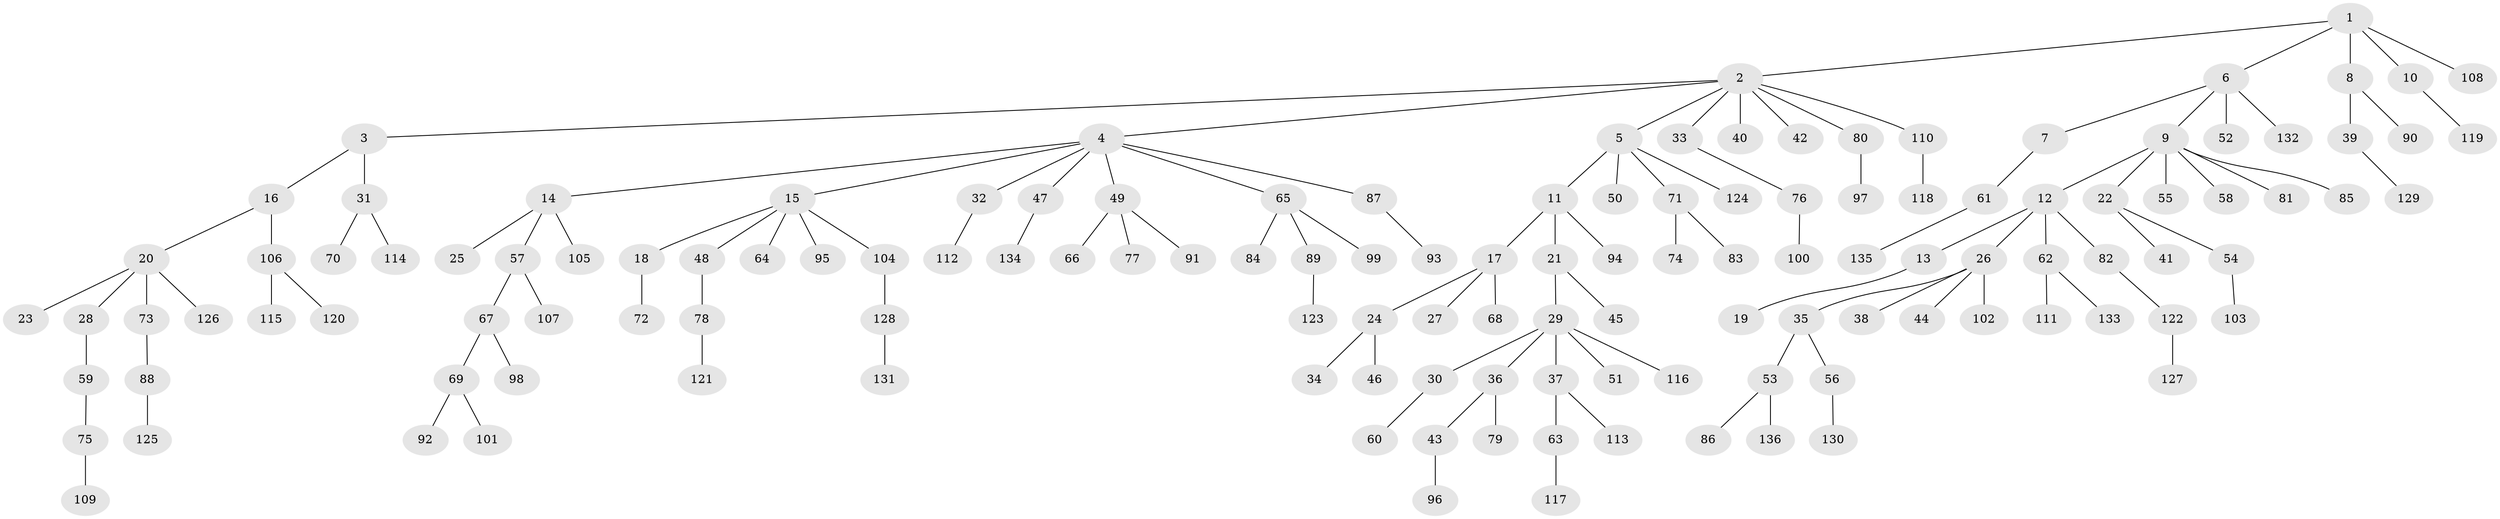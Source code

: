 // Generated by graph-tools (version 1.1) at 2025/02/03/09/25 03:02:24]
// undirected, 136 vertices, 135 edges
graph export_dot {
graph [start="1"]
  node [color=gray90,style=filled];
  1;
  2;
  3;
  4;
  5;
  6;
  7;
  8;
  9;
  10;
  11;
  12;
  13;
  14;
  15;
  16;
  17;
  18;
  19;
  20;
  21;
  22;
  23;
  24;
  25;
  26;
  27;
  28;
  29;
  30;
  31;
  32;
  33;
  34;
  35;
  36;
  37;
  38;
  39;
  40;
  41;
  42;
  43;
  44;
  45;
  46;
  47;
  48;
  49;
  50;
  51;
  52;
  53;
  54;
  55;
  56;
  57;
  58;
  59;
  60;
  61;
  62;
  63;
  64;
  65;
  66;
  67;
  68;
  69;
  70;
  71;
  72;
  73;
  74;
  75;
  76;
  77;
  78;
  79;
  80;
  81;
  82;
  83;
  84;
  85;
  86;
  87;
  88;
  89;
  90;
  91;
  92;
  93;
  94;
  95;
  96;
  97;
  98;
  99;
  100;
  101;
  102;
  103;
  104;
  105;
  106;
  107;
  108;
  109;
  110;
  111;
  112;
  113;
  114;
  115;
  116;
  117;
  118;
  119;
  120;
  121;
  122;
  123;
  124;
  125;
  126;
  127;
  128;
  129;
  130;
  131;
  132;
  133;
  134;
  135;
  136;
  1 -- 2;
  1 -- 6;
  1 -- 8;
  1 -- 10;
  1 -- 108;
  2 -- 3;
  2 -- 4;
  2 -- 5;
  2 -- 33;
  2 -- 40;
  2 -- 42;
  2 -- 80;
  2 -- 110;
  3 -- 16;
  3 -- 31;
  4 -- 14;
  4 -- 15;
  4 -- 32;
  4 -- 47;
  4 -- 49;
  4 -- 65;
  4 -- 87;
  5 -- 11;
  5 -- 50;
  5 -- 71;
  5 -- 124;
  6 -- 7;
  6 -- 9;
  6 -- 52;
  6 -- 132;
  7 -- 61;
  8 -- 39;
  8 -- 90;
  9 -- 12;
  9 -- 22;
  9 -- 55;
  9 -- 58;
  9 -- 81;
  9 -- 85;
  10 -- 119;
  11 -- 17;
  11 -- 21;
  11 -- 94;
  12 -- 13;
  12 -- 26;
  12 -- 62;
  12 -- 82;
  13 -- 19;
  14 -- 25;
  14 -- 57;
  14 -- 105;
  15 -- 18;
  15 -- 48;
  15 -- 64;
  15 -- 95;
  15 -- 104;
  16 -- 20;
  16 -- 106;
  17 -- 24;
  17 -- 27;
  17 -- 68;
  18 -- 72;
  20 -- 23;
  20 -- 28;
  20 -- 73;
  20 -- 126;
  21 -- 29;
  21 -- 45;
  22 -- 41;
  22 -- 54;
  24 -- 34;
  24 -- 46;
  26 -- 35;
  26 -- 38;
  26 -- 44;
  26 -- 102;
  28 -- 59;
  29 -- 30;
  29 -- 36;
  29 -- 37;
  29 -- 51;
  29 -- 116;
  30 -- 60;
  31 -- 70;
  31 -- 114;
  32 -- 112;
  33 -- 76;
  35 -- 53;
  35 -- 56;
  36 -- 43;
  36 -- 79;
  37 -- 63;
  37 -- 113;
  39 -- 129;
  43 -- 96;
  47 -- 134;
  48 -- 78;
  49 -- 66;
  49 -- 77;
  49 -- 91;
  53 -- 86;
  53 -- 136;
  54 -- 103;
  56 -- 130;
  57 -- 67;
  57 -- 107;
  59 -- 75;
  61 -- 135;
  62 -- 111;
  62 -- 133;
  63 -- 117;
  65 -- 84;
  65 -- 89;
  65 -- 99;
  67 -- 69;
  67 -- 98;
  69 -- 92;
  69 -- 101;
  71 -- 74;
  71 -- 83;
  73 -- 88;
  75 -- 109;
  76 -- 100;
  78 -- 121;
  80 -- 97;
  82 -- 122;
  87 -- 93;
  88 -- 125;
  89 -- 123;
  104 -- 128;
  106 -- 115;
  106 -- 120;
  110 -- 118;
  122 -- 127;
  128 -- 131;
}
